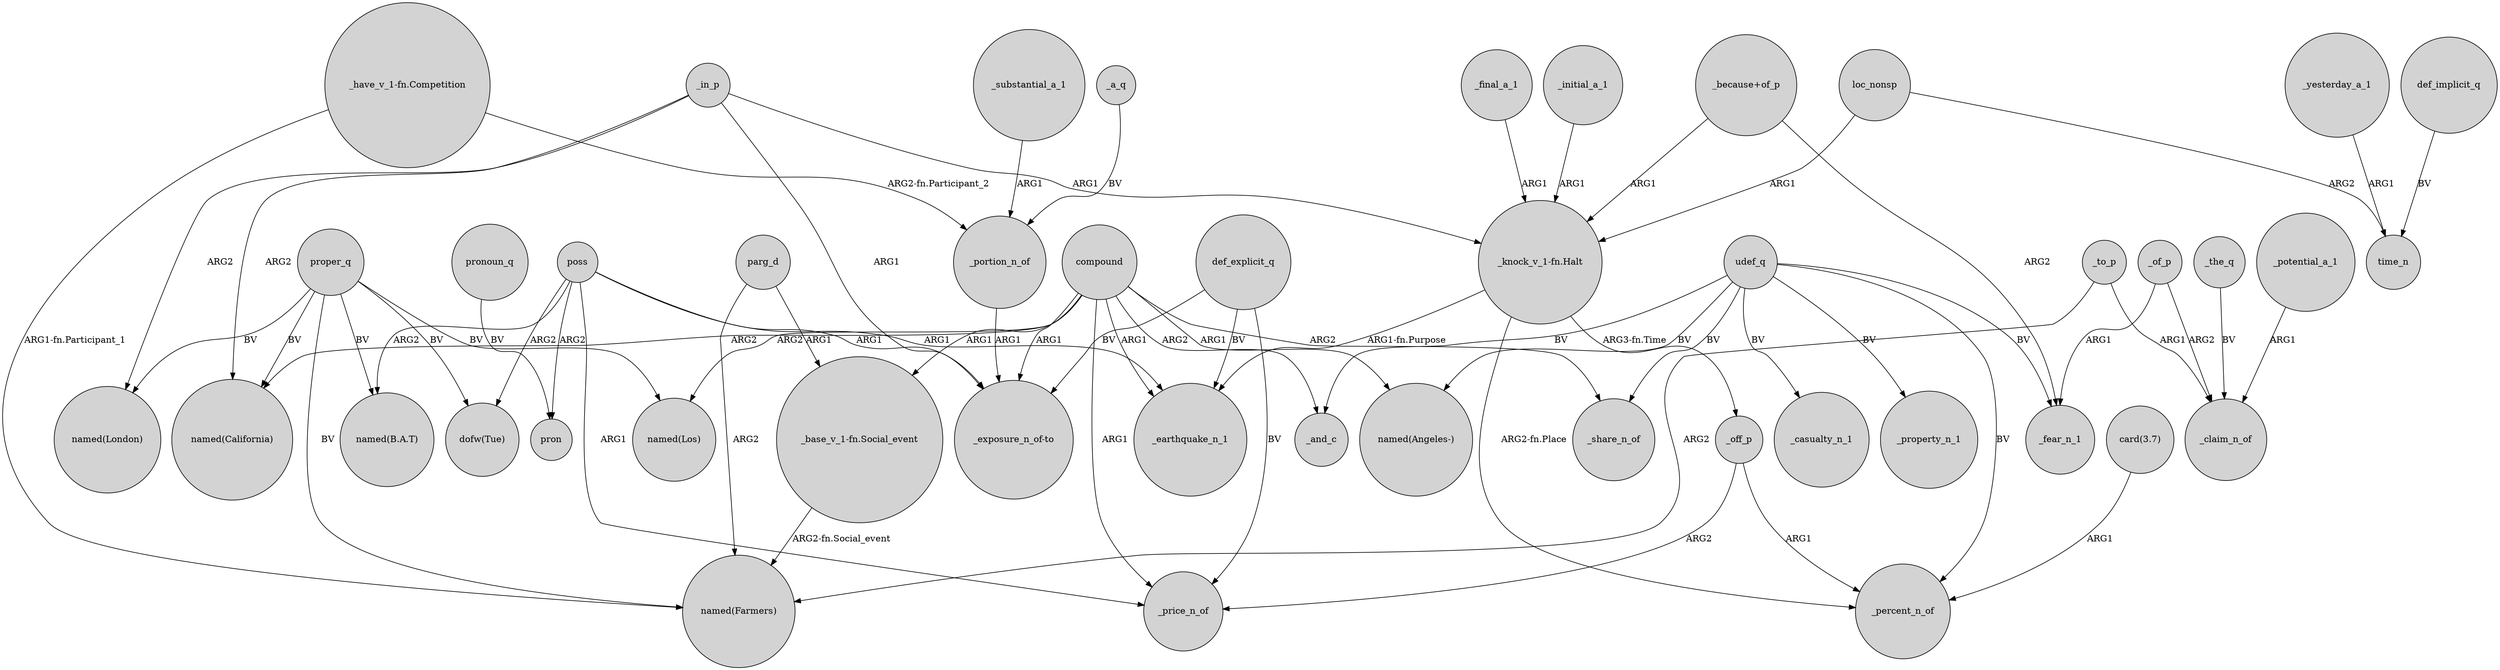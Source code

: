 digraph {
	node [shape=circle style=filled]
	"card(3.7)" -> _percent_n_of [label=ARG1]
	_final_a_1 -> "_knock_v_1-fn.Halt" [label=ARG1]
	_in_p -> "_knock_v_1-fn.Halt" [label=ARG1]
	_in_p -> "named(London)" [label=ARG2]
	_in_p -> "_exposure_n_of-to" [label=ARG1]
	loc_nonsp -> "_knock_v_1-fn.Halt" [label=ARG1]
	_of_p -> _claim_n_of [label=ARG2]
	_off_p -> _percent_n_of [label=ARG1]
	poss -> "_exposure_n_of-to" [label=ARG1]
	compound -> "named(California)" [label=ARG2]
	udef_q -> _casualty_n_1 [label=BV]
	"_knock_v_1-fn.Halt" -> _earthquake_n_1 [label="ARG1-fn.Purpose"]
	"_base_v_1-fn.Social_event" -> "named(Farmers)" [label="ARG2-fn.Social_event"]
	"_because+of_p" -> "_knock_v_1-fn.Halt" [label=ARG1]
	_yesterday_a_1 -> time_n [label=ARG1]
	_portion_n_of -> "_exposure_n_of-to" [label=ARG1]
	udef_q -> "named(Angeles-)" [label=BV]
	udef_q -> _and_c [label=BV]
	proper_q -> "named(Farmers)" [label=BV]
	compound -> _and_c [label=ARG2]
	compound -> "named(Los)" [label=ARG2]
	"_knock_v_1-fn.Halt" -> _off_p [label="ARG3-fn.Time"]
	_substantial_a_1 -> _portion_n_of [label=ARG1]
	"_have_v_1-fn.Competition" -> "named(Farmers)" [label="ARG1-fn.Participant_1"]
	"_because+of_p" -> _fear_n_1 [label=ARG2]
	_the_q -> _claim_n_of [label=BV]
	_of_p -> _fear_n_1 [label=ARG1]
	pronoun_q -> pron [label=BV]
	_potential_a_1 -> _claim_n_of [label=ARG1]
	poss -> _price_n_of [label=ARG1]
	poss -> pron [label=ARG2]
	_off_p -> _price_n_of [label=ARG2]
	_to_p -> "named(Farmers)" [label=ARG2]
	udef_q -> _percent_n_of [label=BV]
	_a_q -> _portion_n_of [label=BV]
	udef_q -> _share_n_of [label=BV]
	udef_q -> _property_n_1 [label=BV]
	poss -> _earthquake_n_1 [label=ARG1]
	compound -> "_base_v_1-fn.Social_event" [label=ARG1]
	def_explicit_q -> "_exposure_n_of-to" [label=BV]
	poss -> "dofw(Tue)" [label=ARG2]
	proper_q -> "named(Los)" [label=BV]
	compound -> _share_n_of [label=ARG2]
	compound -> _earthquake_n_1 [label=ARG1]
	poss -> "named(B.A.T)" [label=ARG2]
	proper_q -> "dofw(Tue)" [label=BV]
	parg_d -> "_base_v_1-fn.Social_event" [label=ARG1]
	proper_q -> "named(London)" [label=BV]
	def_explicit_q -> _earthquake_n_1 [label=BV]
	compound -> "_exposure_n_of-to" [label=ARG1]
	loc_nonsp -> time_n [label=ARG2]
	parg_d -> "named(Farmers)" [label=ARG2]
	proper_q -> "named(California)" [label=BV]
	_to_p -> _claim_n_of [label=ARG1]
	_in_p -> "named(California)" [label=ARG2]
	"_knock_v_1-fn.Halt" -> _percent_n_of [label="ARG2-fn.Place"]
	udef_q -> _fear_n_1 [label=BV]
	compound -> "named(Angeles-)" [label=ARG1]
	compound -> _price_n_of [label=ARG1]
	"_have_v_1-fn.Competition" -> _portion_n_of [label="ARG2-fn.Participant_2"]
	proper_q -> "named(B.A.T)" [label=BV]
	def_implicit_q -> time_n [label=BV]
	_initial_a_1 -> "_knock_v_1-fn.Halt" [label=ARG1]
	def_explicit_q -> _price_n_of [label=BV]
}
